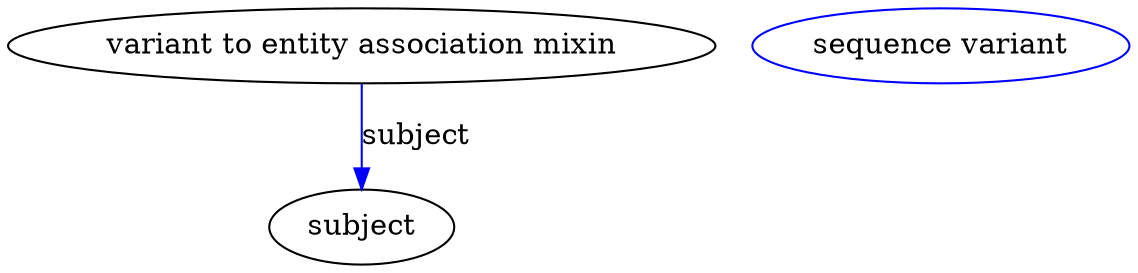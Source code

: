 digraph {
	graph [bb="0,0,537.98,123"];
	node [label="\N"];
	"variant to entity association mixin"	[height=0.5,
		label="variant to entity association mixin",
		pos="169.63,105",
		width=4.7121];
	subject	[height=0.5,
		pos="169.63,18",
		width=1.2277];
	"variant to entity association mixin" -> subject	[color=blue,
		label=subject,
		lp="195.63,61.5",
		pos="e,169.63,36.175 169.63,86.799 169.63,75.163 169.63,59.548 169.63,46.237",
		style=solid];
	"variant to entity association mixin_subject"	[color=blue,
		height=0.5,
		label="sequence variant",
		pos="447.63,105",
		width=2.5095];
}

